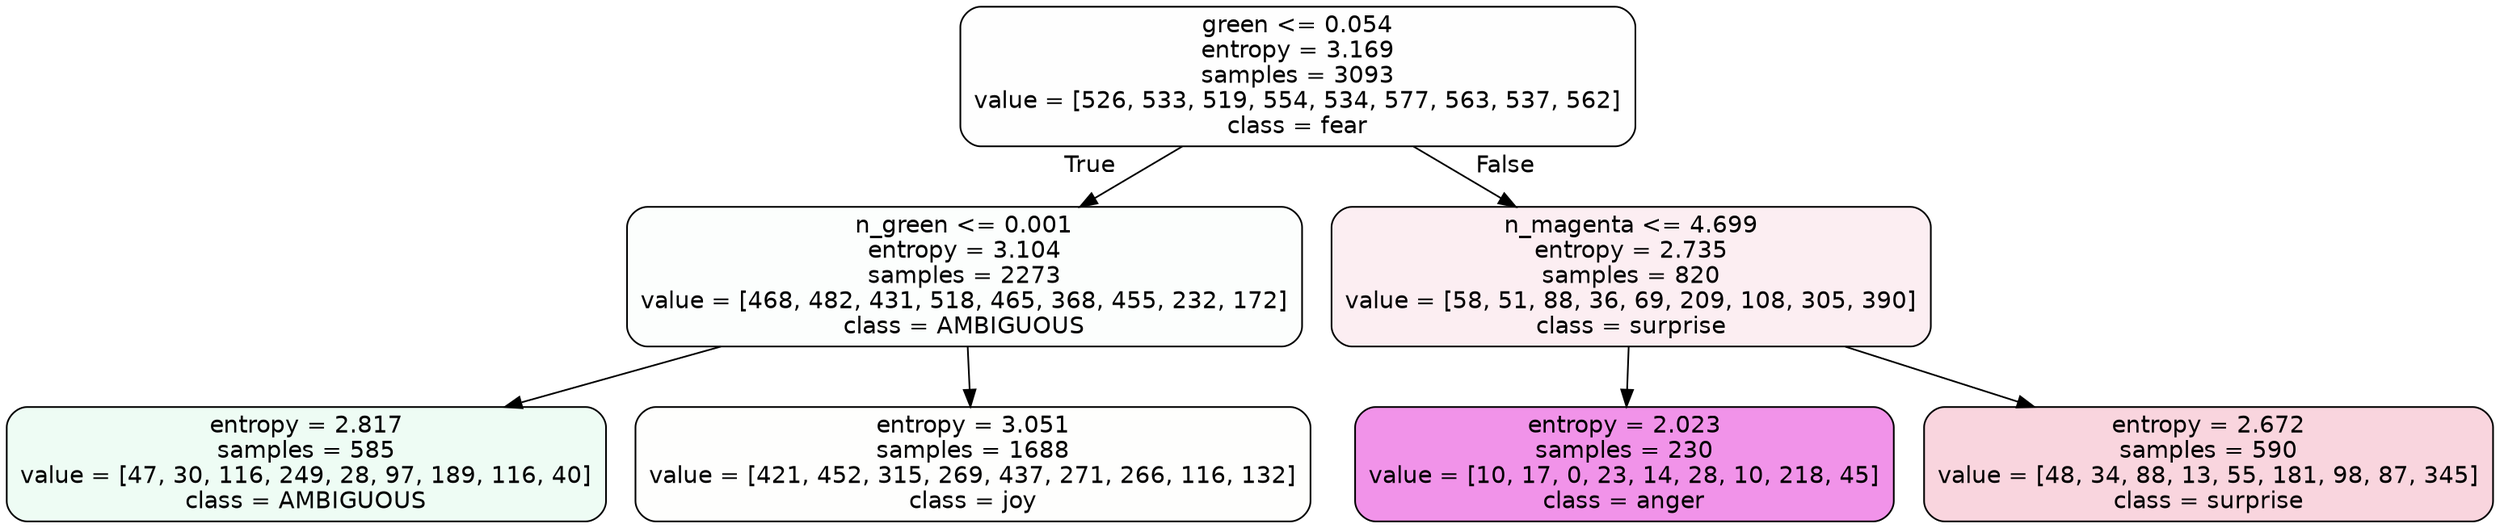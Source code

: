 digraph Tree {
node [shape=box, style="filled, rounded", color="black", fontname=helvetica] ;
edge [fontname=helvetica] ;
0 [label="green <= 0.054\nentropy = 3.169\nsamples = 3093\nvalue = [526, 533, 519, 554, 534, 577, 563, 537, 562]\nclass = fear", fillcolor="#3964e501"] ;
1 [label="n_green <= 0.001\nentropy = 3.104\nsamples = 2273\nvalue = [468, 482, 431, 518, 465, 368, 455, 232, 172]\nclass = AMBIGUOUS", fillcolor="#39e58103"] ;
0 -> 1 [labeldistance=2.5, labelangle=45, headlabel="True"] ;
2 [label="entropy = 2.817\nsamples = 585\nvalue = [47, 30, 116, 249, 28, 97, 189, 116, 40]\nclass = AMBIGUOUS", fillcolor="#39e58115"] ;
1 -> 2 ;
3 [label="entropy = 3.051\nsamples = 1688\nvalue = [421, 452, 315, 269, 437, 271, 266, 116, 132]\nclass = joy", fillcolor="#d7e53902"] ;
1 -> 3 ;
4 [label="n_magenta <= 4.699\nentropy = 2.735\nsamples = 820\nvalue = [58, 51, 88, 36, 69, 209, 108, 305, 390]\nclass = surprise", fillcolor="#e5396415"] ;
0 -> 4 [labeldistance=2.5, labelangle=-45, headlabel="False"] ;
5 [label="entropy = 2.023\nsamples = 230\nvalue = [10, 17, 0, 23, 14, 28, 10, 218, 45]\nclass = anger", fillcolor="#e539d78a"] ;
4 -> 5 ;
6 [label="entropy = 2.672\nsamples = 590\nvalue = [48, 34, 88, 13, 55, 181, 98, 87, 345]\nclass = surprise", fillcolor="#e5396436"] ;
4 -> 6 ;
}